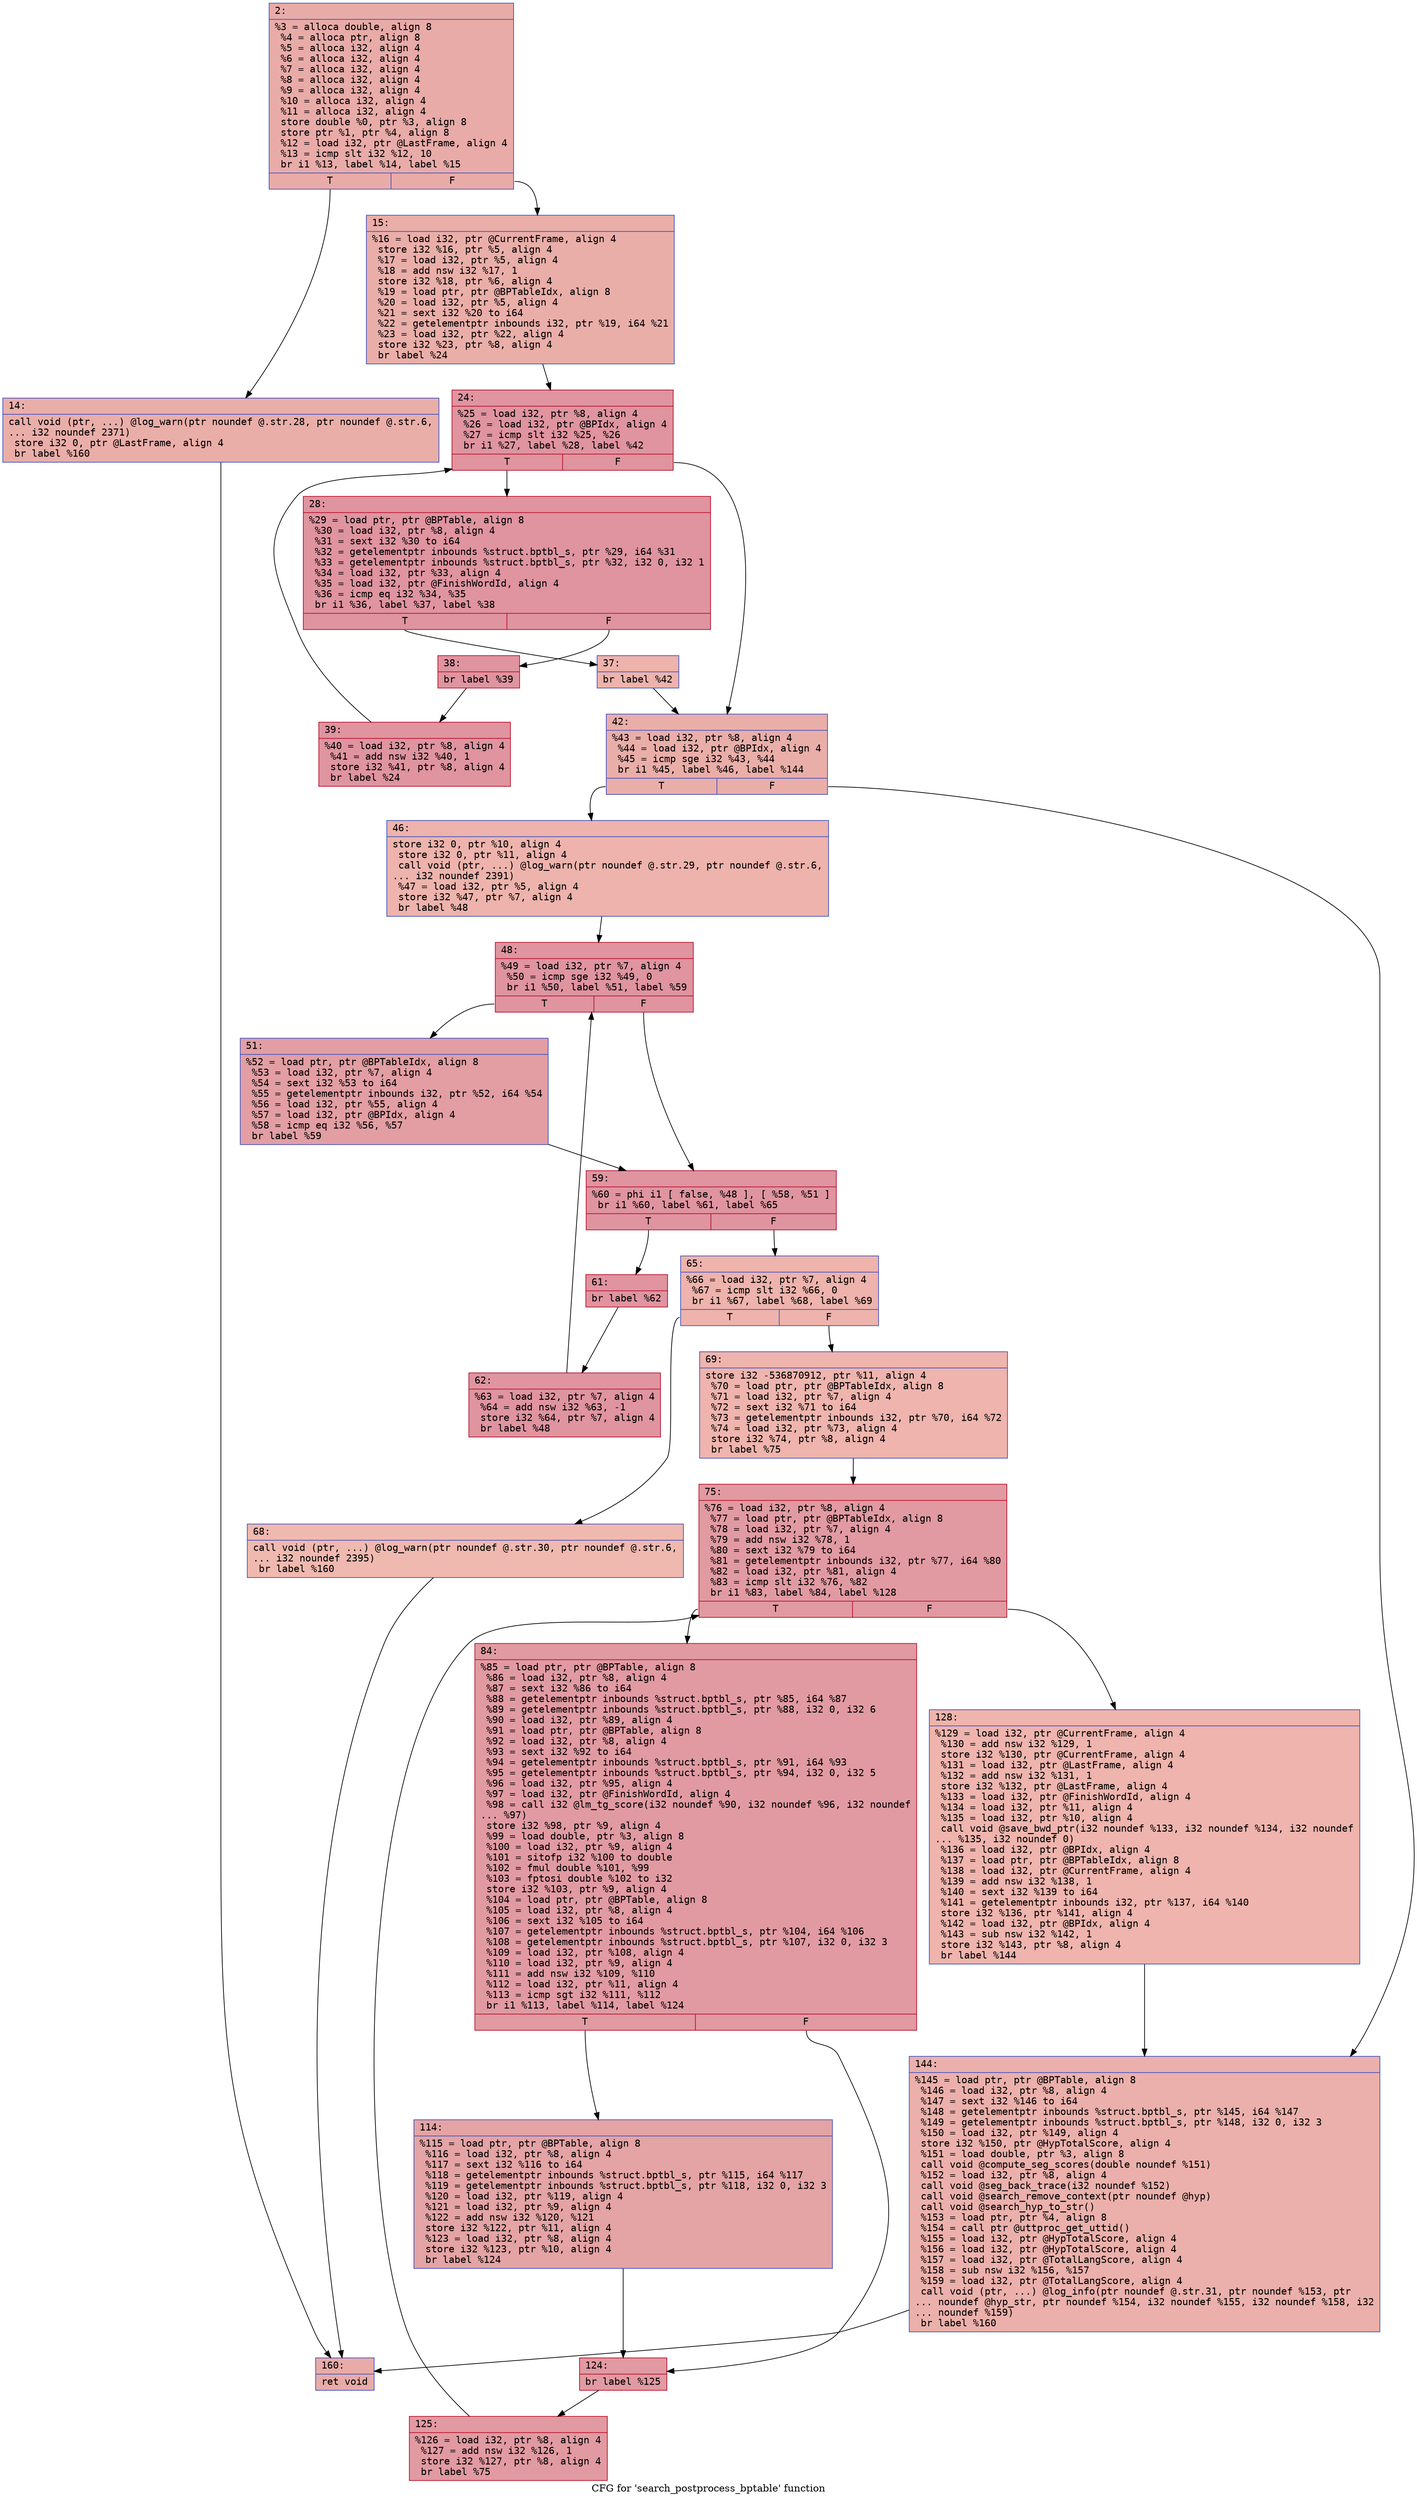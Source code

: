digraph "CFG for 'search_postprocess_bptable' function" {
	label="CFG for 'search_postprocess_bptable' function";

	Node0x6000020387d0 [shape=record,color="#3d50c3ff", style=filled, fillcolor="#cc403a70" fontname="Courier",label="{2:\l|  %3 = alloca double, align 8\l  %4 = alloca ptr, align 8\l  %5 = alloca i32, align 4\l  %6 = alloca i32, align 4\l  %7 = alloca i32, align 4\l  %8 = alloca i32, align 4\l  %9 = alloca i32, align 4\l  %10 = alloca i32, align 4\l  %11 = alloca i32, align 4\l  store double %0, ptr %3, align 8\l  store ptr %1, ptr %4, align 8\l  %12 = load i32, ptr @LastFrame, align 4\l  %13 = icmp slt i32 %12, 10\l  br i1 %13, label %14, label %15\l|{<s0>T|<s1>F}}"];
	Node0x6000020387d0:s0 -> Node0x600002038820[tooltip="2 -> 14\nProbability 50.00%" ];
	Node0x6000020387d0:s1 -> Node0x600002038870[tooltip="2 -> 15\nProbability 50.00%" ];
	Node0x600002038820 [shape=record,color="#3d50c3ff", style=filled, fillcolor="#d0473d70" fontname="Courier",label="{14:\l|  call void (ptr, ...) @log_warn(ptr noundef @.str.28, ptr noundef @.str.6,\l... i32 noundef 2371)\l  store i32 0, ptr @LastFrame, align 4\l  br label %160\l}"];
	Node0x600002038820 -> Node0x600002038fa0[tooltip="14 -> 160\nProbability 100.00%" ];
	Node0x600002038870 [shape=record,color="#3d50c3ff", style=filled, fillcolor="#d0473d70" fontname="Courier",label="{15:\l|  %16 = load i32, ptr @CurrentFrame, align 4\l  store i32 %16, ptr %5, align 4\l  %17 = load i32, ptr %5, align 4\l  %18 = add nsw i32 %17, 1\l  store i32 %18, ptr %6, align 4\l  %19 = load ptr, ptr @BPTableIdx, align 8\l  %20 = load i32, ptr %5, align 4\l  %21 = sext i32 %20 to i64\l  %22 = getelementptr inbounds i32, ptr %19, i64 %21\l  %23 = load i32, ptr %22, align 4\l  store i32 %23, ptr %8, align 4\l  br label %24\l}"];
	Node0x600002038870 -> Node0x6000020388c0[tooltip="15 -> 24\nProbability 100.00%" ];
	Node0x6000020388c0 [shape=record,color="#b70d28ff", style=filled, fillcolor="#b70d2870" fontname="Courier",label="{24:\l|  %25 = load i32, ptr %8, align 4\l  %26 = load i32, ptr @BPIdx, align 4\l  %27 = icmp slt i32 %25, %26\l  br i1 %27, label %28, label %42\l|{<s0>T|<s1>F}}"];
	Node0x6000020388c0:s0 -> Node0x600002038910[tooltip="24 -> 28\nProbability 96.88%" ];
	Node0x6000020388c0:s1 -> Node0x600002038a50[tooltip="24 -> 42\nProbability 3.12%" ];
	Node0x600002038910 [shape=record,color="#b70d28ff", style=filled, fillcolor="#b70d2870" fontname="Courier",label="{28:\l|  %29 = load ptr, ptr @BPTable, align 8\l  %30 = load i32, ptr %8, align 4\l  %31 = sext i32 %30 to i64\l  %32 = getelementptr inbounds %struct.bptbl_s, ptr %29, i64 %31\l  %33 = getelementptr inbounds %struct.bptbl_s, ptr %32, i32 0, i32 1\l  %34 = load i32, ptr %33, align 4\l  %35 = load i32, ptr @FinishWordId, align 4\l  %36 = icmp eq i32 %34, %35\l  br i1 %36, label %37, label %38\l|{<s0>T|<s1>F}}"];
	Node0x600002038910:s0 -> Node0x600002038960[tooltip="28 -> 37\nProbability 3.12%" ];
	Node0x600002038910:s1 -> Node0x6000020389b0[tooltip="28 -> 38\nProbability 96.88%" ];
	Node0x600002038960 [shape=record,color="#3d50c3ff", style=filled, fillcolor="#d6524470" fontname="Courier",label="{37:\l|  br label %42\l}"];
	Node0x600002038960 -> Node0x600002038a50[tooltip="37 -> 42\nProbability 100.00%" ];
	Node0x6000020389b0 [shape=record,color="#b70d28ff", style=filled, fillcolor="#b70d2870" fontname="Courier",label="{38:\l|  br label %39\l}"];
	Node0x6000020389b0 -> Node0x600002038a00[tooltip="38 -> 39\nProbability 100.00%" ];
	Node0x600002038a00 [shape=record,color="#b70d28ff", style=filled, fillcolor="#b70d2870" fontname="Courier",label="{39:\l|  %40 = load i32, ptr %8, align 4\l  %41 = add nsw i32 %40, 1\l  store i32 %41, ptr %8, align 4\l  br label %24\l}"];
	Node0x600002038a00 -> Node0x6000020388c0[tooltip="39 -> 24\nProbability 100.00%" ];
	Node0x600002038a50 [shape=record,color="#3d50c3ff", style=filled, fillcolor="#d0473d70" fontname="Courier",label="{42:\l|  %43 = load i32, ptr %8, align 4\l  %44 = load i32, ptr @BPIdx, align 4\l  %45 = icmp sge i32 %43, %44\l  br i1 %45, label %46, label %144\l|{<s0>T|<s1>F}}"];
	Node0x600002038a50:s0 -> Node0x600002038aa0[tooltip="42 -> 46\nProbability 50.00%" ];
	Node0x600002038a50:s1 -> Node0x600002038f50[tooltip="42 -> 144\nProbability 50.00%" ];
	Node0x600002038aa0 [shape=record,color="#3d50c3ff", style=filled, fillcolor="#d6524470" fontname="Courier",label="{46:\l|  store i32 0, ptr %10, align 4\l  store i32 0, ptr %11, align 4\l  call void (ptr, ...) @log_warn(ptr noundef @.str.29, ptr noundef @.str.6,\l... i32 noundef 2391)\l  %47 = load i32, ptr %5, align 4\l  store i32 %47, ptr %7, align 4\l  br label %48\l}"];
	Node0x600002038aa0 -> Node0x600002038af0[tooltip="46 -> 48\nProbability 100.00%" ];
	Node0x600002038af0 [shape=record,color="#b70d28ff", style=filled, fillcolor="#b70d2870" fontname="Courier",label="{48:\l|  %49 = load i32, ptr %7, align 4\l  %50 = icmp sge i32 %49, 0\l  br i1 %50, label %51, label %59\l|{<s0>T|<s1>F}}"];
	Node0x600002038af0:s0 -> Node0x600002038b40[tooltip="48 -> 51\nProbability 50.00%" ];
	Node0x600002038af0:s1 -> Node0x600002038b90[tooltip="48 -> 59\nProbability 50.00%" ];
	Node0x600002038b40 [shape=record,color="#3d50c3ff", style=filled, fillcolor="#be242e70" fontname="Courier",label="{51:\l|  %52 = load ptr, ptr @BPTableIdx, align 8\l  %53 = load i32, ptr %7, align 4\l  %54 = sext i32 %53 to i64\l  %55 = getelementptr inbounds i32, ptr %52, i64 %54\l  %56 = load i32, ptr %55, align 4\l  %57 = load i32, ptr @BPIdx, align 4\l  %58 = icmp eq i32 %56, %57\l  br label %59\l}"];
	Node0x600002038b40 -> Node0x600002038b90[tooltip="51 -> 59\nProbability 100.00%" ];
	Node0x600002038b90 [shape=record,color="#b70d28ff", style=filled, fillcolor="#b70d2870" fontname="Courier",label="{59:\l|  %60 = phi i1 [ false, %48 ], [ %58, %51 ]\l  br i1 %60, label %61, label %65\l|{<s0>T|<s1>F}}"];
	Node0x600002038b90:s0 -> Node0x600002038be0[tooltip="59 -> 61\nProbability 96.88%" ];
	Node0x600002038b90:s1 -> Node0x600002038c80[tooltip="59 -> 65\nProbability 3.12%" ];
	Node0x600002038be0 [shape=record,color="#b70d28ff", style=filled, fillcolor="#b70d2870" fontname="Courier",label="{61:\l|  br label %62\l}"];
	Node0x600002038be0 -> Node0x600002038c30[tooltip="61 -> 62\nProbability 100.00%" ];
	Node0x600002038c30 [shape=record,color="#b70d28ff", style=filled, fillcolor="#b70d2870" fontname="Courier",label="{62:\l|  %63 = load i32, ptr %7, align 4\l  %64 = add nsw i32 %63, -1\l  store i32 %64, ptr %7, align 4\l  br label %48\l}"];
	Node0x600002038c30 -> Node0x600002038af0[tooltip="62 -> 48\nProbability 100.00%" ];
	Node0x600002038c80 [shape=record,color="#3d50c3ff", style=filled, fillcolor="#d6524470" fontname="Courier",label="{65:\l|  %66 = load i32, ptr %7, align 4\l  %67 = icmp slt i32 %66, 0\l  br i1 %67, label %68, label %69\l|{<s0>T|<s1>F}}"];
	Node0x600002038c80:s0 -> Node0x600002038cd0[tooltip="65 -> 68\nProbability 37.50%" ];
	Node0x600002038c80:s1 -> Node0x600002038d20[tooltip="65 -> 69\nProbability 62.50%" ];
	Node0x600002038cd0 [shape=record,color="#3d50c3ff", style=filled, fillcolor="#de614d70" fontname="Courier",label="{68:\l|  call void (ptr, ...) @log_warn(ptr noundef @.str.30, ptr noundef @.str.6,\l... i32 noundef 2395)\l  br label %160\l}"];
	Node0x600002038cd0 -> Node0x600002038fa0[tooltip="68 -> 160\nProbability 100.00%" ];
	Node0x600002038d20 [shape=record,color="#3d50c3ff", style=filled, fillcolor="#d8564670" fontname="Courier",label="{69:\l|  store i32 -536870912, ptr %11, align 4\l  %70 = load ptr, ptr @BPTableIdx, align 8\l  %71 = load i32, ptr %7, align 4\l  %72 = sext i32 %71 to i64\l  %73 = getelementptr inbounds i32, ptr %70, i64 %72\l  %74 = load i32, ptr %73, align 4\l  store i32 %74, ptr %8, align 4\l  br label %75\l}"];
	Node0x600002038d20 -> Node0x600002038d70[tooltip="69 -> 75\nProbability 100.00%" ];
	Node0x600002038d70 [shape=record,color="#b70d28ff", style=filled, fillcolor="#bb1b2c70" fontname="Courier",label="{75:\l|  %76 = load i32, ptr %8, align 4\l  %77 = load ptr, ptr @BPTableIdx, align 8\l  %78 = load i32, ptr %7, align 4\l  %79 = add nsw i32 %78, 1\l  %80 = sext i32 %79 to i64\l  %81 = getelementptr inbounds i32, ptr %77, i64 %80\l  %82 = load i32, ptr %81, align 4\l  %83 = icmp slt i32 %76, %82\l  br i1 %83, label %84, label %128\l|{<s0>T|<s1>F}}"];
	Node0x600002038d70:s0 -> Node0x600002038dc0[tooltip="75 -> 84\nProbability 96.88%" ];
	Node0x600002038d70:s1 -> Node0x600002038f00[tooltip="75 -> 128\nProbability 3.12%" ];
	Node0x600002038dc0 [shape=record,color="#b70d28ff", style=filled, fillcolor="#bb1b2c70" fontname="Courier",label="{84:\l|  %85 = load ptr, ptr @BPTable, align 8\l  %86 = load i32, ptr %8, align 4\l  %87 = sext i32 %86 to i64\l  %88 = getelementptr inbounds %struct.bptbl_s, ptr %85, i64 %87\l  %89 = getelementptr inbounds %struct.bptbl_s, ptr %88, i32 0, i32 6\l  %90 = load i32, ptr %89, align 4\l  %91 = load ptr, ptr @BPTable, align 8\l  %92 = load i32, ptr %8, align 4\l  %93 = sext i32 %92 to i64\l  %94 = getelementptr inbounds %struct.bptbl_s, ptr %91, i64 %93\l  %95 = getelementptr inbounds %struct.bptbl_s, ptr %94, i32 0, i32 5\l  %96 = load i32, ptr %95, align 4\l  %97 = load i32, ptr @FinishWordId, align 4\l  %98 = call i32 @lm_tg_score(i32 noundef %90, i32 noundef %96, i32 noundef\l... %97)\l  store i32 %98, ptr %9, align 4\l  %99 = load double, ptr %3, align 8\l  %100 = load i32, ptr %9, align 4\l  %101 = sitofp i32 %100 to double\l  %102 = fmul double %101, %99\l  %103 = fptosi double %102 to i32\l  store i32 %103, ptr %9, align 4\l  %104 = load ptr, ptr @BPTable, align 8\l  %105 = load i32, ptr %8, align 4\l  %106 = sext i32 %105 to i64\l  %107 = getelementptr inbounds %struct.bptbl_s, ptr %104, i64 %106\l  %108 = getelementptr inbounds %struct.bptbl_s, ptr %107, i32 0, i32 3\l  %109 = load i32, ptr %108, align 4\l  %110 = load i32, ptr %9, align 4\l  %111 = add nsw i32 %109, %110\l  %112 = load i32, ptr %11, align 4\l  %113 = icmp sgt i32 %111, %112\l  br i1 %113, label %114, label %124\l|{<s0>T|<s1>F}}"];
	Node0x600002038dc0:s0 -> Node0x600002038e10[tooltip="84 -> 114\nProbability 50.00%" ];
	Node0x600002038dc0:s1 -> Node0x600002038e60[tooltip="84 -> 124\nProbability 50.00%" ];
	Node0x600002038e10 [shape=record,color="#3d50c3ff", style=filled, fillcolor="#c32e3170" fontname="Courier",label="{114:\l|  %115 = load ptr, ptr @BPTable, align 8\l  %116 = load i32, ptr %8, align 4\l  %117 = sext i32 %116 to i64\l  %118 = getelementptr inbounds %struct.bptbl_s, ptr %115, i64 %117\l  %119 = getelementptr inbounds %struct.bptbl_s, ptr %118, i32 0, i32 3\l  %120 = load i32, ptr %119, align 4\l  %121 = load i32, ptr %9, align 4\l  %122 = add nsw i32 %120, %121\l  store i32 %122, ptr %11, align 4\l  %123 = load i32, ptr %8, align 4\l  store i32 %123, ptr %10, align 4\l  br label %124\l}"];
	Node0x600002038e10 -> Node0x600002038e60[tooltip="114 -> 124\nProbability 100.00%" ];
	Node0x600002038e60 [shape=record,color="#b70d28ff", style=filled, fillcolor="#bb1b2c70" fontname="Courier",label="{124:\l|  br label %125\l}"];
	Node0x600002038e60 -> Node0x600002038eb0[tooltip="124 -> 125\nProbability 100.00%" ];
	Node0x600002038eb0 [shape=record,color="#b70d28ff", style=filled, fillcolor="#bb1b2c70" fontname="Courier",label="{125:\l|  %126 = load i32, ptr %8, align 4\l  %127 = add nsw i32 %126, 1\l  store i32 %127, ptr %8, align 4\l  br label %75\l}"];
	Node0x600002038eb0 -> Node0x600002038d70[tooltip="125 -> 75\nProbability 100.00%" ];
	Node0x600002038f00 [shape=record,color="#3d50c3ff", style=filled, fillcolor="#d8564670" fontname="Courier",label="{128:\l|  %129 = load i32, ptr @CurrentFrame, align 4\l  %130 = add nsw i32 %129, 1\l  store i32 %130, ptr @CurrentFrame, align 4\l  %131 = load i32, ptr @LastFrame, align 4\l  %132 = add nsw i32 %131, 1\l  store i32 %132, ptr @LastFrame, align 4\l  %133 = load i32, ptr @FinishWordId, align 4\l  %134 = load i32, ptr %11, align 4\l  %135 = load i32, ptr %10, align 4\l  call void @save_bwd_ptr(i32 noundef %133, i32 noundef %134, i32 noundef\l... %135, i32 noundef 0)\l  %136 = load i32, ptr @BPIdx, align 4\l  %137 = load ptr, ptr @BPTableIdx, align 8\l  %138 = load i32, ptr @CurrentFrame, align 4\l  %139 = add nsw i32 %138, 1\l  %140 = sext i32 %139 to i64\l  %141 = getelementptr inbounds i32, ptr %137, i64 %140\l  store i32 %136, ptr %141, align 4\l  %142 = load i32, ptr @BPIdx, align 4\l  %143 = sub nsw i32 %142, 1\l  store i32 %143, ptr %8, align 4\l  br label %144\l}"];
	Node0x600002038f00 -> Node0x600002038f50[tooltip="128 -> 144\nProbability 100.00%" ];
	Node0x600002038f50 [shape=record,color="#3d50c3ff", style=filled, fillcolor="#d24b4070" fontname="Courier",label="{144:\l|  %145 = load ptr, ptr @BPTable, align 8\l  %146 = load i32, ptr %8, align 4\l  %147 = sext i32 %146 to i64\l  %148 = getelementptr inbounds %struct.bptbl_s, ptr %145, i64 %147\l  %149 = getelementptr inbounds %struct.bptbl_s, ptr %148, i32 0, i32 3\l  %150 = load i32, ptr %149, align 4\l  store i32 %150, ptr @HypTotalScore, align 4\l  %151 = load double, ptr %3, align 8\l  call void @compute_seg_scores(double noundef %151)\l  %152 = load i32, ptr %8, align 4\l  call void @seg_back_trace(i32 noundef %152)\l  call void @search_remove_context(ptr noundef @hyp)\l  call void @search_hyp_to_str()\l  %153 = load ptr, ptr %4, align 8\l  %154 = call ptr @uttproc_get_uttid()\l  %155 = load i32, ptr @HypTotalScore, align 4\l  %156 = load i32, ptr @HypTotalScore, align 4\l  %157 = load i32, ptr @TotalLangScore, align 4\l  %158 = sub nsw i32 %156, %157\l  %159 = load i32, ptr @TotalLangScore, align 4\l  call void (ptr, ...) @log_info(ptr noundef @.str.31, ptr noundef %153, ptr\l... noundef @hyp_str, ptr noundef %154, i32 noundef %155, i32 noundef %158, i32\l... noundef %159)\l  br label %160\l}"];
	Node0x600002038f50 -> Node0x600002038fa0[tooltip="144 -> 160\nProbability 100.00%" ];
	Node0x600002038fa0 [shape=record,color="#3d50c3ff", style=filled, fillcolor="#cc403a70" fontname="Courier",label="{160:\l|  ret void\l}"];
}
